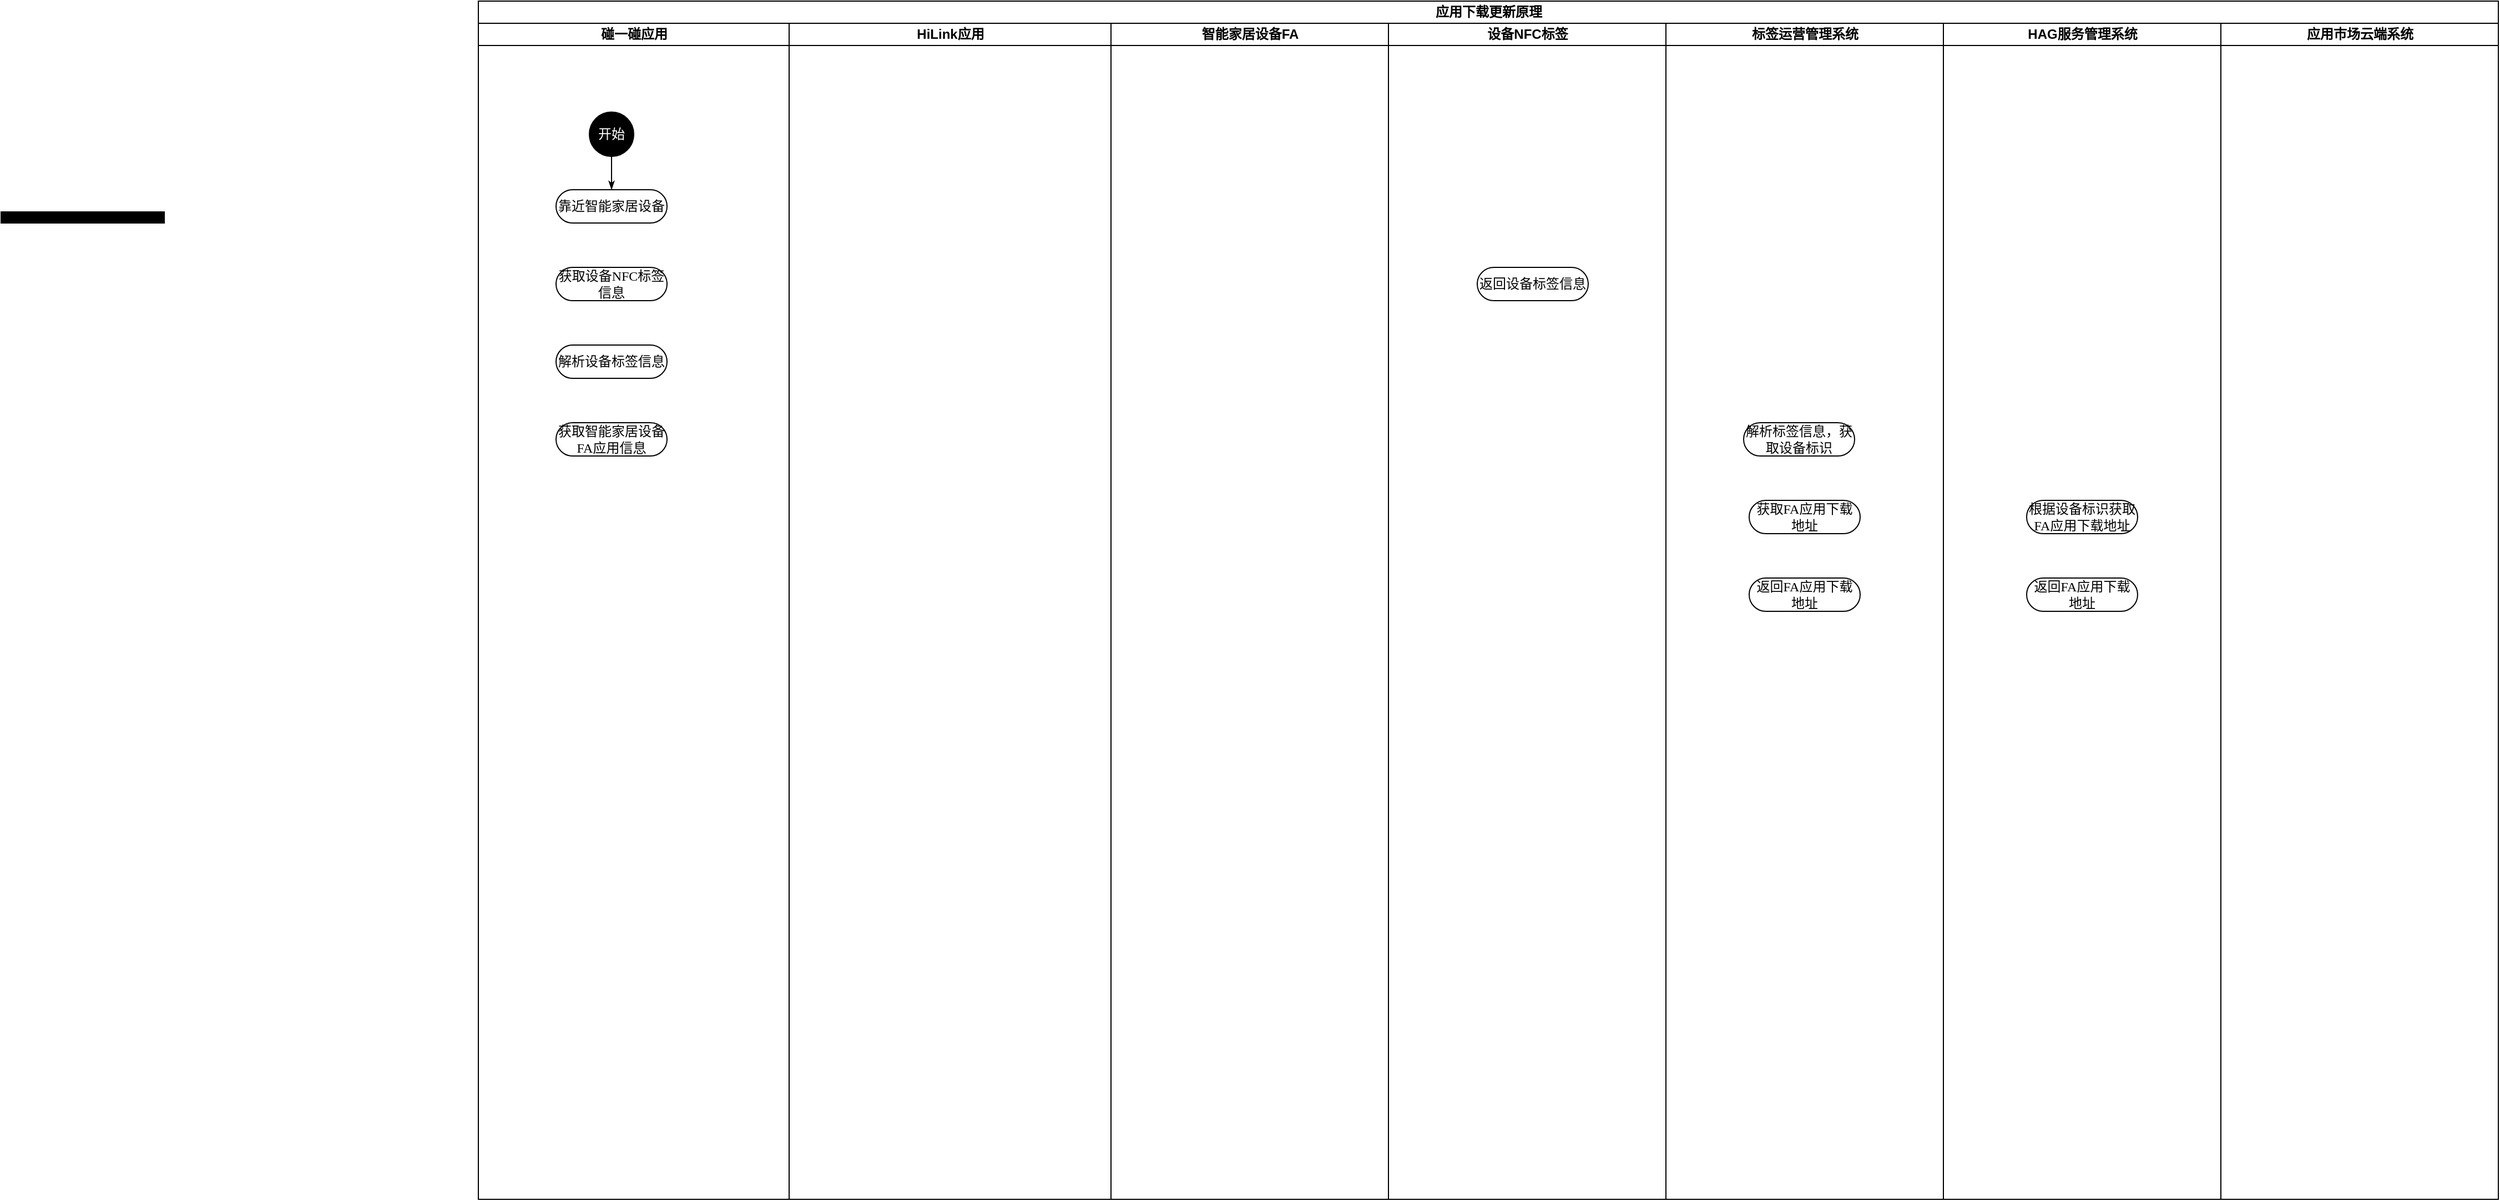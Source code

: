 <mxfile version="13.5.4" type="github">
  <diagram name="Page-1" id="0783ab3e-0a74-02c8-0abd-f7b4e66b4bec">
    <mxGraphModel dx="2333" dy="794" grid="1" gridSize="10" guides="1" tooltips="1" connect="1" arrows="1" fold="1" page="1" pageScale="1" pageWidth="850" pageHeight="1100" background="#ffffff" math="0" shadow="0">
      <root>
        <mxCell id="0" />
        <mxCell id="1" parent="0" />
        <mxCell id="60571a20871a0731-3" value="" style="whiteSpace=wrap;html=1;rounded=0;shadow=0;comic=0;labelBackgroundColor=none;strokeWidth=1;fillColor=#000000;fontFamily=Verdana;fontSize=12;align=center;rotation=0;" parent="1" vertex="1">
          <mxGeometry x="-510" y="230" width="147" height="10" as="geometry" />
        </mxCell>
        <mxCell id="1c1d494c118603dd-1" value="应用下载更新原理" style="swimlane;html=1;childLayout=stackLayout;startSize=20;rounded=0;shadow=0;comic=0;labelBackgroundColor=none;strokeWidth=1;fontFamily=Verdana;fontSize=12;align=center;" parent="1" vertex="1">
          <mxGeometry x="-80" y="40" width="1820" height="1080" as="geometry" />
        </mxCell>
        <mxCell id="1c1d494c118603dd-2" value="碰一碰应用" style="swimlane;html=1;startSize=20;" parent="1c1d494c118603dd-1" vertex="1">
          <mxGeometry y="20" width="280" height="1060" as="geometry" />
        </mxCell>
        <mxCell id="1c1d494c118603dd-27" style="edgeStyle=orthogonalEdgeStyle;rounded=0;html=1;labelBackgroundColor=none;startArrow=none;startFill=0;startSize=5;endArrow=classicThin;endFill=1;endSize=5;jettySize=auto;orthogonalLoop=1;strokeWidth=1;fontFamily=Verdana;fontSize=12" parent="1c1d494c118603dd-2" source="60571a20871a0731-4" target="60571a20871a0731-8" edge="1">
          <mxGeometry relative="1" as="geometry" />
        </mxCell>
        <mxCell id="60571a20871a0731-8" value="靠近智能家居设备" style="rounded=1;whiteSpace=wrap;html=1;shadow=0;comic=0;labelBackgroundColor=none;strokeWidth=1;fontFamily=Verdana;fontSize=12;align=center;arcSize=50;" parent="1c1d494c118603dd-2" vertex="1">
          <mxGeometry x="70" y="150" width="100" height="30" as="geometry" />
        </mxCell>
        <mxCell id="60571a20871a0731-4" value="&lt;font color=&quot;#ffffff&quot;&gt;开始&lt;/font&gt;" style="ellipse;whiteSpace=wrap;html=1;rounded=0;shadow=0;comic=0;labelBackgroundColor=none;strokeWidth=1;fillColor=#000000;fontFamily=Verdana;fontSize=12;align=center;" parent="1c1d494c118603dd-2" vertex="1">
          <mxGeometry x="100" y="80" width="40" height="40" as="geometry" />
        </mxCell>
        <mxCell id="P_OR-0nrxTRL4F3owcym-13" value="获取设备NFC标签信息" style="rounded=1;whiteSpace=wrap;html=1;shadow=0;comic=0;labelBackgroundColor=none;strokeWidth=1;fontFamily=Verdana;fontSize=12;align=center;arcSize=50;" vertex="1" parent="1c1d494c118603dd-2">
          <mxGeometry x="70" y="220" width="100" height="30" as="geometry" />
        </mxCell>
        <mxCell id="P_OR-0nrxTRL4F3owcym-15" value="解析设备标签信息" style="rounded=1;whiteSpace=wrap;html=1;shadow=0;comic=0;labelBackgroundColor=none;strokeWidth=1;fontFamily=Verdana;fontSize=12;align=center;arcSize=50;" vertex="1" parent="1c1d494c118603dd-2">
          <mxGeometry x="70" y="290" width="100" height="30" as="geometry" />
        </mxCell>
        <mxCell id="P_OR-0nrxTRL4F3owcym-17" value="获取智能家居设备FA应用信息" style="rounded=1;whiteSpace=wrap;html=1;shadow=0;comic=0;labelBackgroundColor=none;strokeWidth=1;fontFamily=Verdana;fontSize=12;align=center;arcSize=50;" vertex="1" parent="1c1d494c118603dd-2">
          <mxGeometry x="70" y="360" width="100" height="30" as="geometry" />
        </mxCell>
        <mxCell id="1c1d494c118603dd-3" value="HiLink应用" style="swimlane;html=1;startSize=20;" parent="1c1d494c118603dd-1" vertex="1">
          <mxGeometry x="280" y="20" width="290" height="1060" as="geometry" />
        </mxCell>
        <mxCell id="1c1d494c118603dd-4" value="智能家居设备FA" style="swimlane;html=1;startSize=20;" parent="1c1d494c118603dd-1" vertex="1">
          <mxGeometry x="570" y="20" width="250" height="1060" as="geometry" />
        </mxCell>
        <mxCell id="P_OR-0nrxTRL4F3owcym-1" value="设备NFC标签" style="swimlane;html=1;startSize=20;" vertex="1" parent="1c1d494c118603dd-1">
          <mxGeometry x="820" y="20" width="250" height="1060" as="geometry" />
        </mxCell>
        <mxCell id="P_OR-0nrxTRL4F3owcym-14" value="返回设备标签信息" style="rounded=1;whiteSpace=wrap;html=1;shadow=0;comic=0;labelBackgroundColor=none;strokeWidth=1;fontFamily=Verdana;fontSize=12;align=center;arcSize=50;" vertex="1" parent="P_OR-0nrxTRL4F3owcym-1">
          <mxGeometry x="80" y="220" width="100" height="30" as="geometry" />
        </mxCell>
        <mxCell id="P_OR-0nrxTRL4F3owcym-11" value="标签运营管理系统" style="swimlane;html=1;startSize=20;" vertex="1" parent="1c1d494c118603dd-1">
          <mxGeometry x="1070" y="20" width="250" height="1060" as="geometry" />
        </mxCell>
        <mxCell id="P_OR-0nrxTRL4F3owcym-19" value="解析标签信息，获取设备标识" style="rounded=1;whiteSpace=wrap;html=1;shadow=0;comic=0;labelBackgroundColor=none;strokeWidth=1;fontFamily=Verdana;fontSize=12;align=center;arcSize=50;" vertex="1" parent="P_OR-0nrxTRL4F3owcym-11">
          <mxGeometry x="70" y="360" width="100" height="30" as="geometry" />
        </mxCell>
        <mxCell id="P_OR-0nrxTRL4F3owcym-20" value="获取FA应用下载地址" style="rounded=1;whiteSpace=wrap;html=1;shadow=0;comic=0;labelBackgroundColor=none;strokeWidth=1;fontFamily=Verdana;fontSize=12;align=center;arcSize=50;" vertex="1" parent="P_OR-0nrxTRL4F3owcym-11">
          <mxGeometry x="75" y="430" width="100" height="30" as="geometry" />
        </mxCell>
        <mxCell id="P_OR-0nrxTRL4F3owcym-23" value="返回FA应用下载地址" style="rounded=1;whiteSpace=wrap;html=1;shadow=0;comic=0;labelBackgroundColor=none;strokeWidth=1;fontFamily=Verdana;fontSize=12;align=center;arcSize=50;" vertex="1" parent="P_OR-0nrxTRL4F3owcym-11">
          <mxGeometry x="75" y="500" width="100" height="30" as="geometry" />
        </mxCell>
        <mxCell id="P_OR-0nrxTRL4F3owcym-12" value="HAG服务管理系统" style="swimlane;html=1;startSize=20;" vertex="1" parent="1c1d494c118603dd-1">
          <mxGeometry x="1320" y="20" width="250" height="1060" as="geometry" />
        </mxCell>
        <mxCell id="P_OR-0nrxTRL4F3owcym-21" value="根据设备标识获取FA应用下载地址" style="rounded=1;whiteSpace=wrap;html=1;shadow=0;comic=0;labelBackgroundColor=none;strokeWidth=1;fontFamily=Verdana;fontSize=12;align=center;arcSize=50;" vertex="1" parent="P_OR-0nrxTRL4F3owcym-12">
          <mxGeometry x="75" y="430" width="100" height="30" as="geometry" />
        </mxCell>
        <mxCell id="P_OR-0nrxTRL4F3owcym-22" value="返回FA应用下载地址" style="rounded=1;whiteSpace=wrap;html=1;shadow=0;comic=0;labelBackgroundColor=none;strokeWidth=1;fontFamily=Verdana;fontSize=12;align=center;arcSize=50;" vertex="1" parent="P_OR-0nrxTRL4F3owcym-12">
          <mxGeometry x="75" y="500" width="100" height="30" as="geometry" />
        </mxCell>
        <mxCell id="P_OR-0nrxTRL4F3owcym-18" value="应用市场云端系统" style="swimlane;html=1;startSize=20;" vertex="1" parent="1c1d494c118603dd-1">
          <mxGeometry x="1570" y="20" width="250" height="1060" as="geometry" />
        </mxCell>
      </root>
    </mxGraphModel>
  </diagram>
</mxfile>
